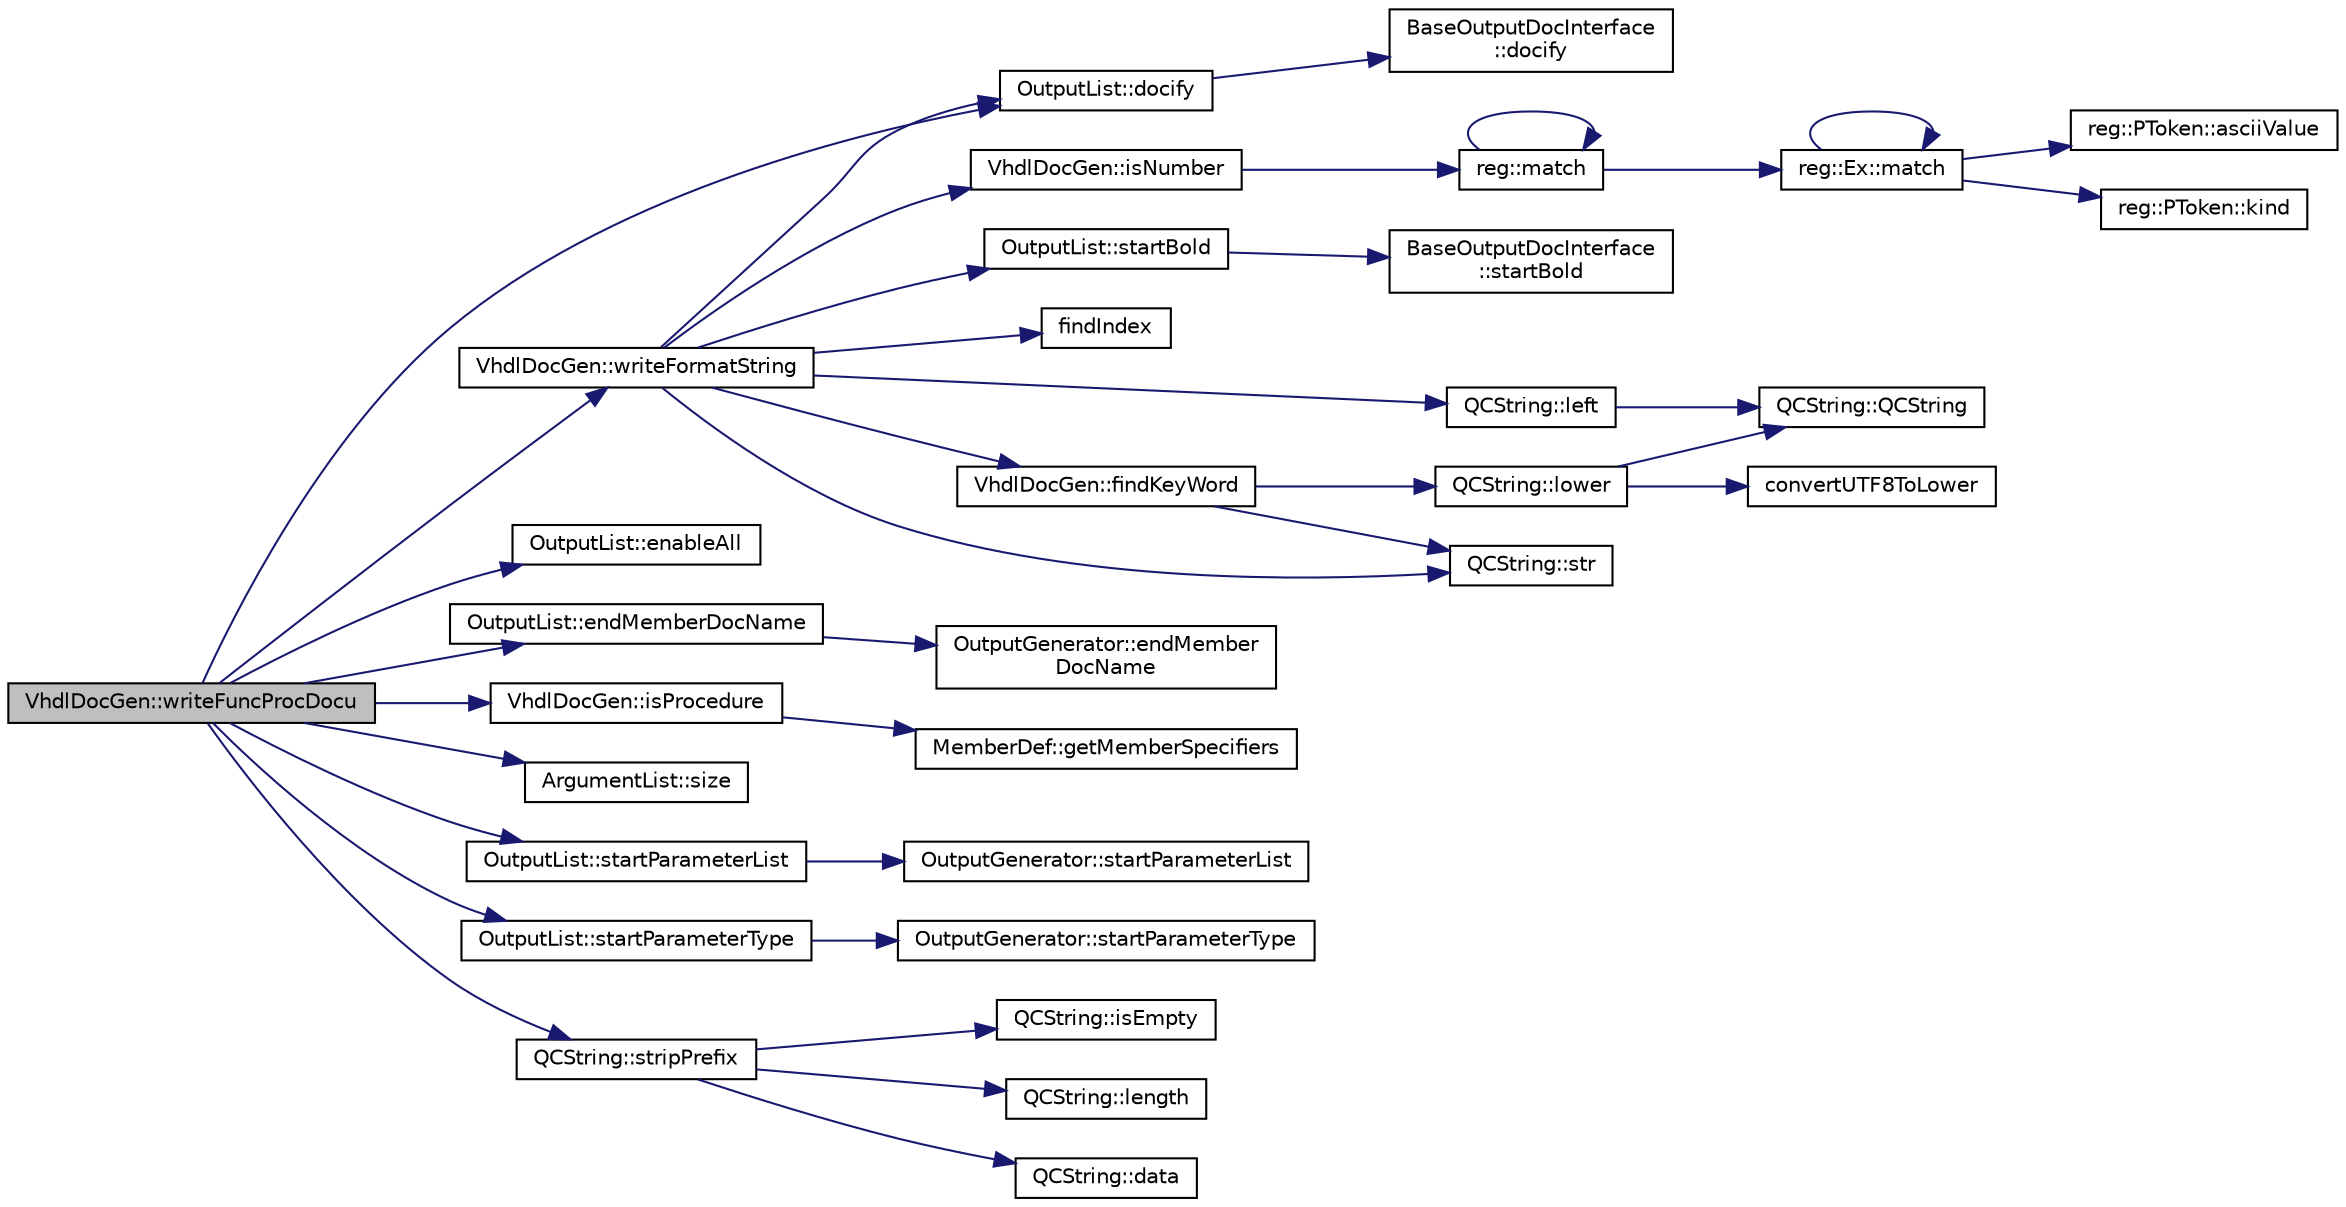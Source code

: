 digraph "VhdlDocGen::writeFuncProcDocu"
{
 // LATEX_PDF_SIZE
  edge [fontname="Helvetica",fontsize="10",labelfontname="Helvetica",labelfontsize="10"];
  node [fontname="Helvetica",fontsize="10",shape=record];
  rankdir="LR";
  Node1 [label="VhdlDocGen::writeFuncProcDocu",height=0.2,width=0.4,color="black", fillcolor="grey75", style="filled", fontcolor="black",tooltip=" "];
  Node1 -> Node2 [color="midnightblue",fontsize="10",style="solid",fontname="Helvetica"];
  Node2 [label="OutputList::docify",height=0.2,width=0.4,color="black", fillcolor="white", style="filled",URL="$classOutputList.html#a5647a62e8819abb6e6b2378a7c115bbd",tooltip=" "];
  Node2 -> Node3 [color="midnightblue",fontsize="10",style="solid",fontname="Helvetica"];
  Node3 [label="BaseOutputDocInterface\l::docify",height=0.2,width=0.4,color="black", fillcolor="white", style="filled",URL="$classBaseOutputDocInterface.html#a45a57ff89e8df4aa6a5e521d2be6321b",tooltip=" "];
  Node1 -> Node4 [color="midnightblue",fontsize="10",style="solid",fontname="Helvetica"];
  Node4 [label="OutputList::enableAll",height=0.2,width=0.4,color="black", fillcolor="white", style="filled",URL="$classOutputList.html#ad32603ff4c4ba4d39e0bad7ede5924bf",tooltip=" "];
  Node1 -> Node5 [color="midnightblue",fontsize="10",style="solid",fontname="Helvetica"];
  Node5 [label="OutputList::endMemberDocName",height=0.2,width=0.4,color="black", fillcolor="white", style="filled",URL="$classOutputList.html#a1c30d8717346992a8a9c35f2ae92271f",tooltip=" "];
  Node5 -> Node6 [color="midnightblue",fontsize="10",style="solid",fontname="Helvetica"];
  Node6 [label="OutputGenerator::endMember\lDocName",height=0.2,width=0.4,color="black", fillcolor="white", style="filled",URL="$classOutputGenerator.html#a02431abad8b2d94216a0530cf08b3dca",tooltip=" "];
  Node1 -> Node7 [color="midnightblue",fontsize="10",style="solid",fontname="Helvetica"];
  Node7 [label="VhdlDocGen::isProcedure",height=0.2,width=0.4,color="black", fillcolor="white", style="filled",URL="$classVhdlDocGen.html#aed906dd71cdcb8aca1bc6e3f9fba9732",tooltip=" "];
  Node7 -> Node8 [color="midnightblue",fontsize="10",style="solid",fontname="Helvetica"];
  Node8 [label="MemberDef::getMemberSpecifiers",height=0.2,width=0.4,color="black", fillcolor="white", style="filled",URL="$classMemberDef.html#a4458215515338eb7c5597c44d8694e5d",tooltip=" "];
  Node1 -> Node9 [color="midnightblue",fontsize="10",style="solid",fontname="Helvetica"];
  Node9 [label="ArgumentList::size",height=0.2,width=0.4,color="black", fillcolor="white", style="filled",URL="$classArgumentList.html#a4d651caeb995400fad17d4ab4a020a3a",tooltip=" "];
  Node1 -> Node10 [color="midnightblue",fontsize="10",style="solid",fontname="Helvetica"];
  Node10 [label="OutputList::startParameterList",height=0.2,width=0.4,color="black", fillcolor="white", style="filled",URL="$classOutputList.html#a297f991eafa9e368a982c936891bb79e",tooltip=" "];
  Node10 -> Node11 [color="midnightblue",fontsize="10",style="solid",fontname="Helvetica"];
  Node11 [label="OutputGenerator::startParameterList",height=0.2,width=0.4,color="black", fillcolor="white", style="filled",URL="$classOutputGenerator.html#a92e7646944e62d50ede52caa18c39266",tooltip=" "];
  Node1 -> Node12 [color="midnightblue",fontsize="10",style="solid",fontname="Helvetica"];
  Node12 [label="OutputList::startParameterType",height=0.2,width=0.4,color="black", fillcolor="white", style="filled",URL="$classOutputList.html#a8db9e1278341d4eeb45328fd9967a6b5",tooltip=" "];
  Node12 -> Node13 [color="midnightblue",fontsize="10",style="solid",fontname="Helvetica"];
  Node13 [label="OutputGenerator::startParameterType",height=0.2,width=0.4,color="black", fillcolor="white", style="filled",URL="$classOutputGenerator.html#aff2bc4bc8bdfd7e14d0c0cf69741926a",tooltip=" "];
  Node1 -> Node14 [color="midnightblue",fontsize="10",style="solid",fontname="Helvetica"];
  Node14 [label="QCString::stripPrefix",height=0.2,width=0.4,color="black", fillcolor="white", style="filled",URL="$classQCString.html#af363dfe85e56f873aa3a373c70a33b24",tooltip=" "];
  Node14 -> Node15 [color="midnightblue",fontsize="10",style="solid",fontname="Helvetica"];
  Node15 [label="QCString::data",height=0.2,width=0.4,color="black", fillcolor="white", style="filled",URL="$classQCString.html#ac3aa3ac1a1c36d3305eba22a2eb0d098",tooltip=" "];
  Node14 -> Node16 [color="midnightblue",fontsize="10",style="solid",fontname="Helvetica"];
  Node16 [label="QCString::isEmpty",height=0.2,width=0.4,color="black", fillcolor="white", style="filled",URL="$classQCString.html#a621c4090d69ad7d05ef8e5234376c3d8",tooltip=" "];
  Node14 -> Node17 [color="midnightblue",fontsize="10",style="solid",fontname="Helvetica"];
  Node17 [label="QCString::length",height=0.2,width=0.4,color="black", fillcolor="white", style="filled",URL="$classQCString.html#ac52596733e9110b778019946d73fb268",tooltip=" "];
  Node1 -> Node18 [color="midnightblue",fontsize="10",style="solid",fontname="Helvetica"];
  Node18 [label="VhdlDocGen::writeFormatString",height=0.2,width=0.4,color="black", fillcolor="white", style="filled",URL="$classVhdlDocGen.html#a0b58904c2803fe64c007b6c3ddda086e",tooltip=" "];
  Node18 -> Node2 [color="midnightblue",fontsize="10",style="solid",fontname="Helvetica"];
  Node18 -> Node19 [color="midnightblue",fontsize="10",style="solid",fontname="Helvetica"];
  Node19 [label="findIndex",height=0.2,width=0.4,color="black", fillcolor="white", style="filled",URL="$util_8cpp.html#aa148f513c64eba8bfd7f3e775c711514",tooltip="find the index of a string in a vector of strings, returns -1 if the string could not be found"];
  Node18 -> Node20 [color="midnightblue",fontsize="10",style="solid",fontname="Helvetica"];
  Node20 [label="VhdlDocGen::findKeyWord",height=0.2,width=0.4,color="black", fillcolor="white", style="filled",URL="$classVhdlDocGen.html#af24155445ad4e0328e60f78bf4a4a41f",tooltip=" "];
  Node20 -> Node21 [color="midnightblue",fontsize="10",style="solid",fontname="Helvetica"];
  Node21 [label="QCString::lower",height=0.2,width=0.4,color="black", fillcolor="white", style="filled",URL="$classQCString.html#a33688239622e659cfb469fbd62c9cccb",tooltip=" "];
  Node21 -> Node22 [color="midnightblue",fontsize="10",style="solid",fontname="Helvetica"];
  Node22 [label="convertUTF8ToLower",height=0.2,width=0.4,color="black", fillcolor="white", style="filled",URL="$utf8_8cpp.html#a90000b3876f8ff0fed72d2c31ecdfe11",tooltip=" "];
  Node21 -> Node23 [color="midnightblue",fontsize="10",style="solid",fontname="Helvetica"];
  Node23 [label="QCString::QCString",height=0.2,width=0.4,color="black", fillcolor="white", style="filled",URL="$classQCString.html#ad691e1087cc03e14e00d1147ae0ecab7",tooltip=" "];
  Node20 -> Node24 [color="midnightblue",fontsize="10",style="solid",fontname="Helvetica"];
  Node24 [label="QCString::str",height=0.2,width=0.4,color="black", fillcolor="white", style="filled",URL="$classQCString.html#a9824b07232eea418ab3b3e7dc3178eec",tooltip=" "];
  Node18 -> Node25 [color="midnightblue",fontsize="10",style="solid",fontname="Helvetica"];
  Node25 [label="VhdlDocGen::isNumber",height=0.2,width=0.4,color="black", fillcolor="white", style="filled",URL="$classVhdlDocGen.html#a6a0f5ef9f02fff9ab8ad1b70709cd887",tooltip=" "];
  Node25 -> Node26 [color="midnightblue",fontsize="10",style="solid",fontname="Helvetica"];
  Node26 [label="reg::match",height=0.2,width=0.4,color="black", fillcolor="white", style="filled",URL="$namespacereg.html#a1a29dcc7e2ccf462503adc5d496881ae",tooltip=" "];
  Node26 -> Node26 [color="midnightblue",fontsize="10",style="solid",fontname="Helvetica"];
  Node26 -> Node27 [color="midnightblue",fontsize="10",style="solid",fontname="Helvetica"];
  Node27 [label="reg::Ex::match",height=0.2,width=0.4,color="black", fillcolor="white", style="filled",URL="$classreg_1_1Ex.html#a9fc6293038a87e8995a13c0fdfd11499",tooltip=" "];
  Node27 -> Node28 [color="midnightblue",fontsize="10",style="solid",fontname="Helvetica"];
  Node28 [label="reg::PToken::asciiValue",height=0.2,width=0.4,color="black", fillcolor="white", style="filled",URL="$classreg_1_1PToken.html#a34589c92a4e8ff59eb14c5536e760929",tooltip=" "];
  Node27 -> Node29 [color="midnightblue",fontsize="10",style="solid",fontname="Helvetica"];
  Node29 [label="reg::PToken::kind",height=0.2,width=0.4,color="black", fillcolor="white", style="filled",URL="$classreg_1_1PToken.html#a5b947291aff91a346d6526074989a9fa",tooltip=" "];
  Node27 -> Node27 [color="midnightblue",fontsize="10",style="solid",fontname="Helvetica"];
  Node18 -> Node30 [color="midnightblue",fontsize="10",style="solid",fontname="Helvetica"];
  Node30 [label="QCString::left",height=0.2,width=0.4,color="black", fillcolor="white", style="filled",URL="$classQCString.html#aecf8b66312c4e97333219cc344c11a4f",tooltip=" "];
  Node30 -> Node23 [color="midnightblue",fontsize="10",style="solid",fontname="Helvetica"];
  Node18 -> Node31 [color="midnightblue",fontsize="10",style="solid",fontname="Helvetica"];
  Node31 [label="OutputList::startBold",height=0.2,width=0.4,color="black", fillcolor="white", style="filled",URL="$classOutputList.html#a796018ee85949771252f36fea9a288d0",tooltip=" "];
  Node31 -> Node32 [color="midnightblue",fontsize="10",style="solid",fontname="Helvetica"];
  Node32 [label="BaseOutputDocInterface\l::startBold",height=0.2,width=0.4,color="black", fillcolor="white", style="filled",URL="$classBaseOutputDocInterface.html#aa0bfe5ef08077a7191ba4666f47c441b",tooltip=" "];
  Node18 -> Node24 [color="midnightblue",fontsize="10",style="solid",fontname="Helvetica"];
}
